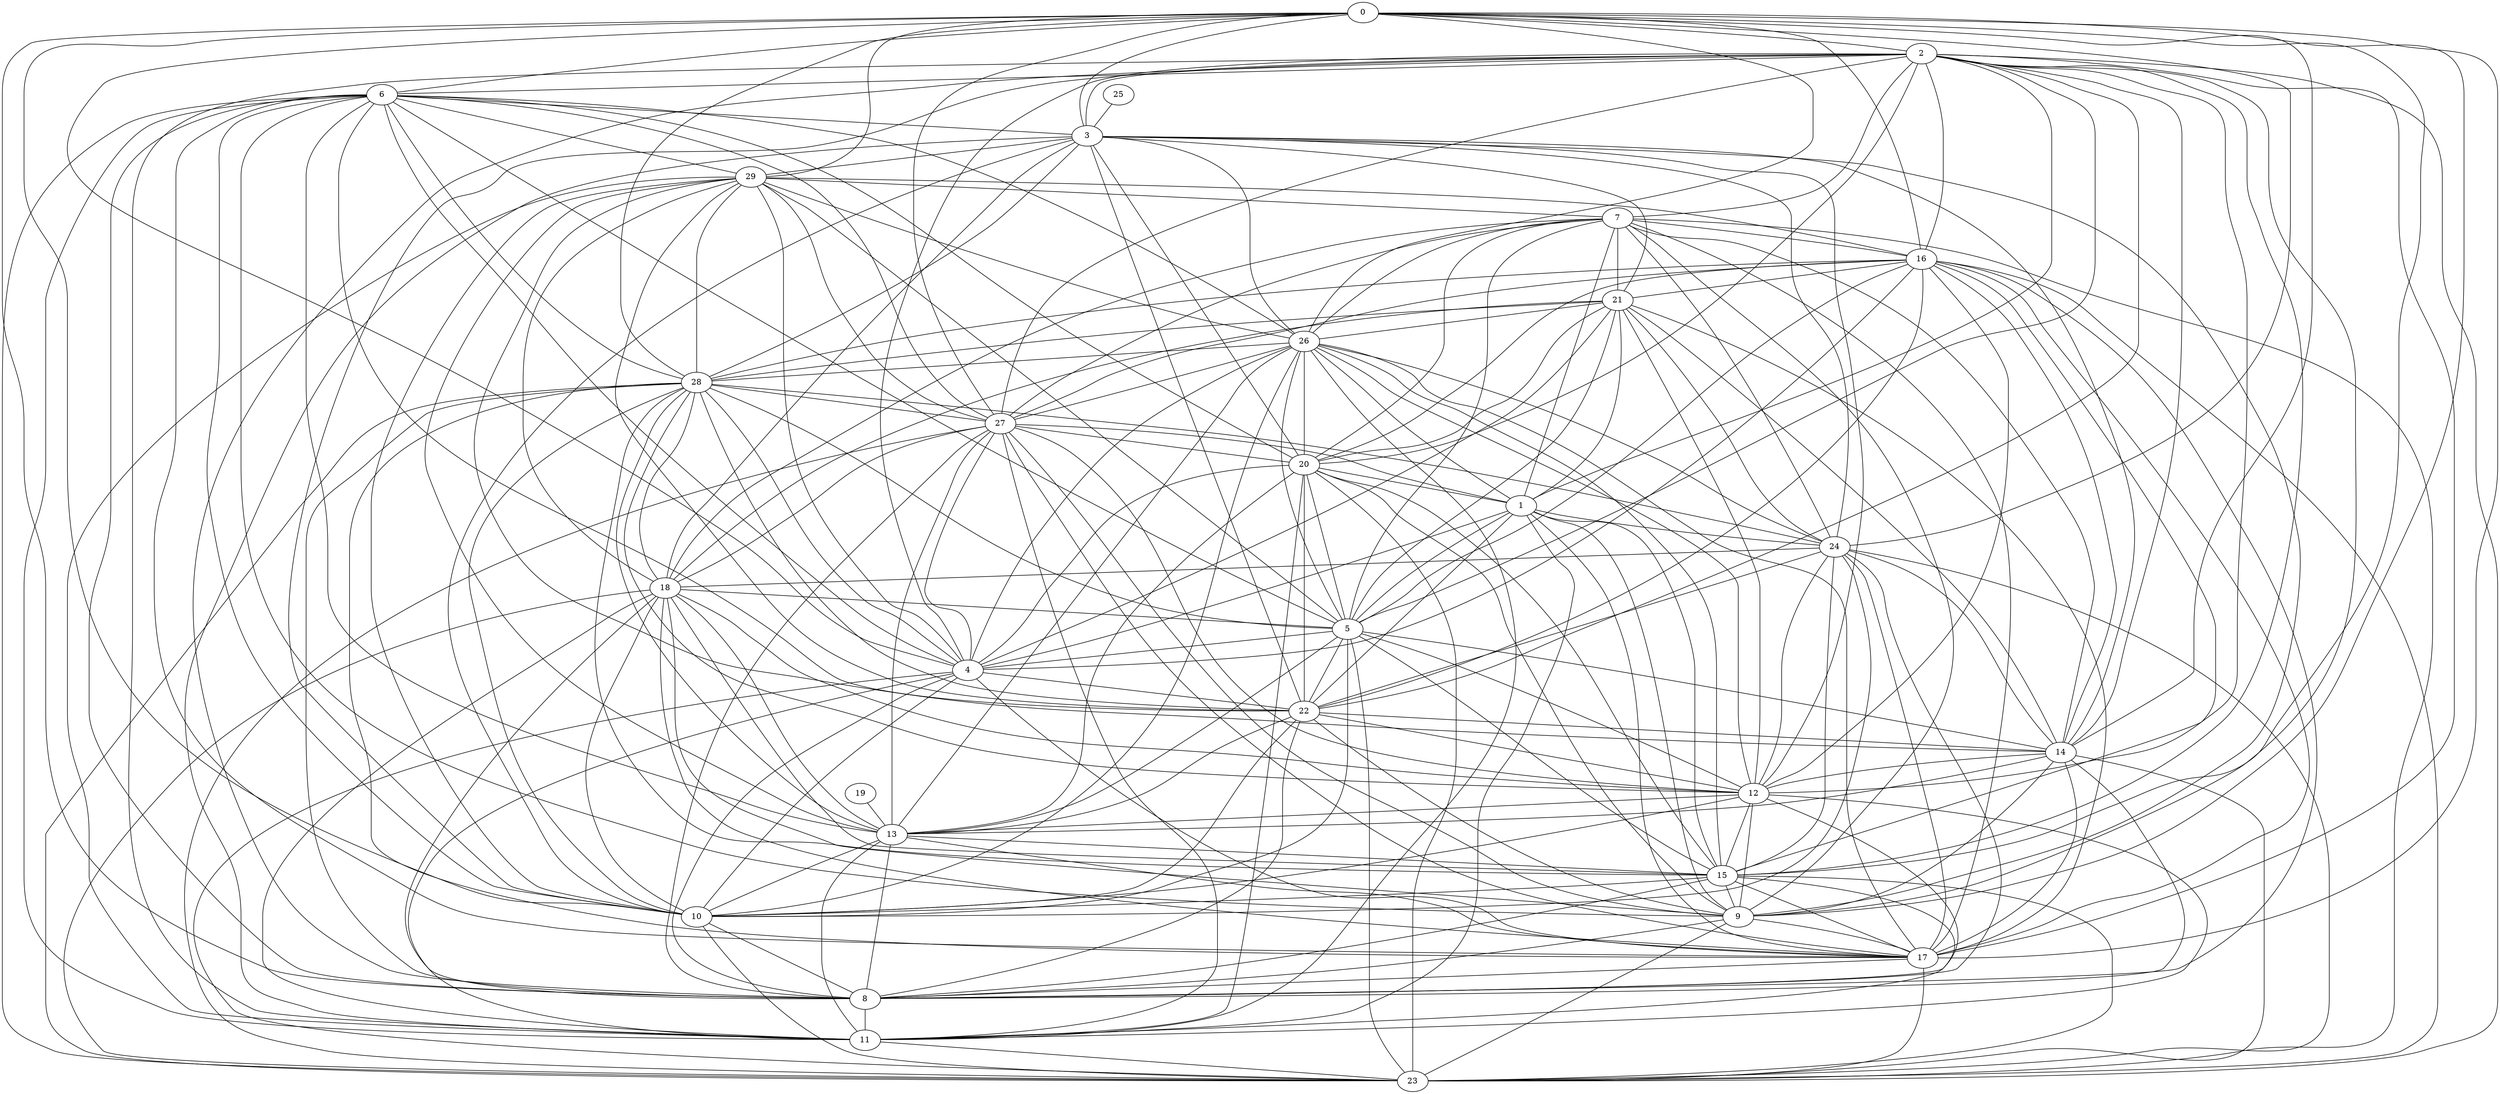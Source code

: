 graph G {
0;
1;
2;
3;
4;
5;
6;
7;
8;
9;
10;
11;
12;
13;
14;
15;
16;
17;
18;
19;
20;
21;
22;
23;
24;
25;
26;
27;
28;
29;
23--24 ;
9--7 ;
12--9 ;
1--7 ;
6--29 ;
24--26 ;
10--12 ;
19--13 ;
25--3 ;
27--18 ;
20--11 ;
5--10 ;
11--4 ;
6--22 ;
9--0 ;
4--23 ;
23--27 ;
10--26 ;
16--29 ;
5--22 ;
28--8 ;
4--0 ;
2--23 ;
12--3 ;
5--12 ;
8--22 ;
12--27 ;
15--11 ;
28--21 ;
11--12 ;
13--5 ;
13--14 ;
27--8 ;
27--9 ;
26--13 ;
21--14 ;
11--6 ;
28--4 ;
13--28 ;
26--3 ;
7--21 ;
28--27 ;
15--28 ;
16--2 ;
21--26 ;
10--13 ;
15--18 ;
15--9 ;
3--9 ;
4--1 ;
21--12 ;
4--16 ;
28--23 ;
3--14 ;
5--4 ;
14--29 ;
8--14 ;
14--0 ;
6--9 ;
3--10 ;
8--12 ;
28--3 ;
10--29 ;
15--23 ;
5--29 ;
15--1 ;
14--7 ;
21--3 ;
29--11 ;
22--16 ;
26--27 ;
9--23 ;
9--17 ;
0--16 ;
17--8 ;
4--22 ;
20--1 ;
3--0 ;
11--23 ;
26--12 ;
11--13 ;
27--2 ;
2--7 ;
21--20 ;
5--14 ;
14--23 ;
18--13 ;
24--21 ;
26--5 ;
1--27 ;
20--9 ;
2--10 ;
27--20 ;
10--23 ;
27--4 ;
16--21 ;
27--6 ;
12--16 ;
4--2 ;
17--23 ;
5--7 ;
24--14 ;
17--0 ;
10--28 ;
20--16 ;
7--24 ;
15--16 ;
21--4 ;
11--2 ;
24--3 ;
18--9 ;
1--21 ;
28--0 ;
28--16 ;
23--18 ;
28--12 ;
22--29 ;
18--5 ;
11--26 ;
0--26 ;
7--17 ;
10--18 ;
11--3 ;
5--6 ;
20--2 ;
24--17 ;
9--22 ;
13--15 ;
7--16 ;
23--16 ;
12--2 ;
4--29 ;
0--15 ;
10--24 ;
7--27 ;
7--23 ;
22--14 ;
26--28 ;
14--16 ;
10--8 ;
17--26 ;
16--17 ;
15--5 ;
22--24 ;
29--18 ;
22--12 ;
15--12 ;
18--12 ;
29--28 ;
13--8 ;
8--0 ;
13--22 ;
7--18 ;
2--8 ;
28--17 ;
3--29 ;
8--15 ;
16--8 ;
17--27 ;
0--29 ;
4--17 ;
24--12 ;
2--9 ;
20--15 ;
27--29 ;
28--5 ;
17--2 ;
29--26 ;
2--6 ;
17--18 ;
0--2 ;
15--24 ;
17--14 ;
14--12 ;
10--6 ;
5--23 ;
12--13 ;
17--15 ;
6--23 ;
17--21 ;
15--26 ;
21--5 ;
2--14 ;
7--20 ;
1--24 ;
1--11 ;
21--18 ;
28--6 ;
18--8 ;
23--20 ;
17--13 ;
1--2 ;
26--7 ;
11--18 ;
4--10 ;
1--9 ;
28--18 ;
22--28 ;
22--3 ;
27--16 ;
15--10 ;
1--5 ;
29--7 ;
6--8 ;
27--0 ;
5--16 ;
22--2 ;
24--18 ;
2--15 ;
9--14 ;
26--4 ;
5--2 ;
8--11 ;
13--29 ;
11--27 ;
24--28 ;
0--6 ;
8--24 ;
17--6 ;
4--6 ;
9--8 ;
13--6 ;
1--17 ;
20--26 ;
8--4 ;
10--22 ;
27--13 ;
0--10 ;
24--0 ;
4--20 ;
1--26 ;
3--18 ;
3--2 ;
6--26 ;
20--13 ;
6--3 ;
20--5 ;
22--1 ;
20--22 ;
20--6 ;
20--3 ;
}

